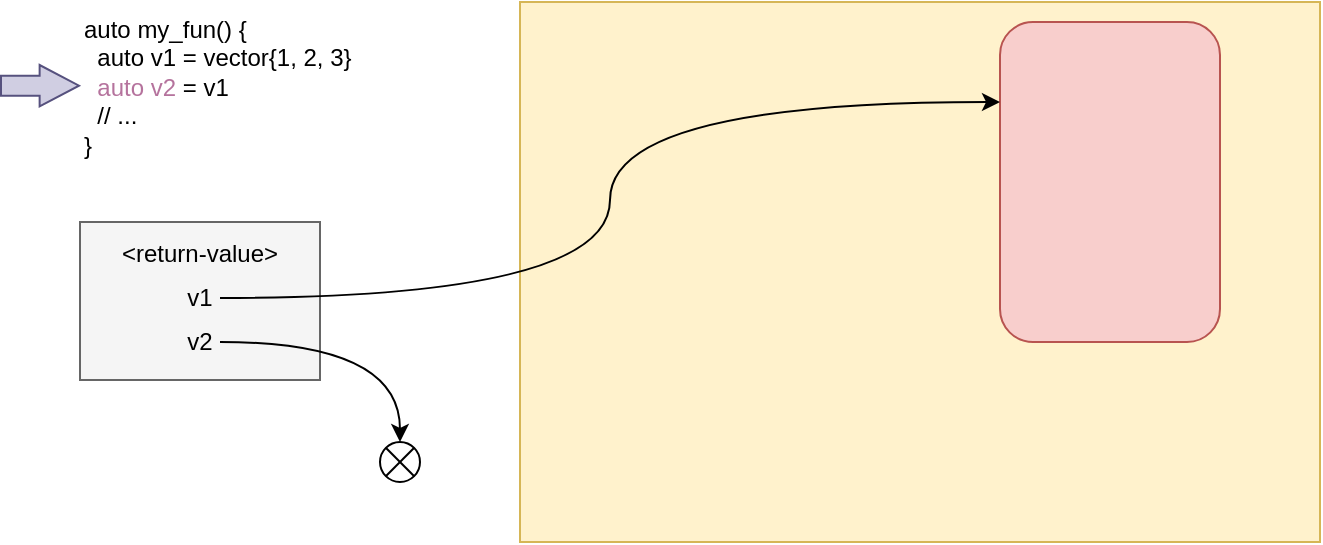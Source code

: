 <mxfile version="16.1.2" type="device"><diagram id="kzGHKFvK9nS3FoZJx1ub" name="Page-1"><mxGraphModel dx="1102" dy="1025" grid="1" gridSize="10" guides="1" tooltips="1" connect="1" arrows="1" fold="1" page="1" pageScale="1" pageWidth="827" pageHeight="1169" math="0" shadow="0"><root><mxCell id="0"/><mxCell id="1" parent="0"/><mxCell id="2X_FncriPayeMaECkJZU-1" value="" style="rounded=0;whiteSpace=wrap;html=1;fillColor=#f5f5f5;fontColor=#333333;strokeColor=#666666;" parent="1" vertex="1"><mxGeometry x="80" y="140" width="120" height="79" as="geometry"/></mxCell><mxCell id="2X_FncriPayeMaECkJZU-2" value="" style="rounded=0;whiteSpace=wrap;html=1;fillColor=#fff2cc;strokeColor=#d6b656;" parent="1" vertex="1"><mxGeometry x="300" y="30" width="400" height="270" as="geometry"/></mxCell><mxCell id="2X_FncriPayeMaECkJZU-3" value="" style="rounded=1;whiteSpace=wrap;html=1;fillColor=#f8cecc;strokeColor=#b85450;" parent="1" vertex="1"><mxGeometry x="540" y="40" width="110" height="160" as="geometry"/></mxCell><mxCell id="2X_FncriPayeMaECkJZU-8" style="edgeStyle=orthogonalEdgeStyle;rounded=0;orthogonalLoop=1;jettySize=auto;html=1;entryX=0;entryY=0.25;entryDx=0;entryDy=0;curved=1;" parent="1" source="2X_FncriPayeMaECkJZU-5" target="2X_FncriPayeMaECkJZU-3" edge="1"><mxGeometry relative="1" as="geometry"/></mxCell><mxCell id="2X_FncriPayeMaECkJZU-5" value="v1" style="text;html=1;strokeColor=none;fillColor=none;align=center;verticalAlign=middle;whiteSpace=wrap;rounded=0;" parent="1" vertex="1"><mxGeometry x="130" y="168" width="20" height="20" as="geometry"/></mxCell><mxCell id="2X_FncriPayeMaECkJZU-13" style="edgeStyle=orthogonalEdgeStyle;curved=1;rounded=0;orthogonalLoop=1;jettySize=auto;html=1;entryX=0.5;entryY=0;entryDx=0;entryDy=0;" parent="1" source="2X_FncriPayeMaECkJZU-6" target="2X_FncriPayeMaECkJZU-14" edge="1"><mxGeometry relative="1" as="geometry"><mxPoint x="240" y="240.0" as="targetPoint"/></mxGeometry></mxCell><mxCell id="2X_FncriPayeMaECkJZU-6" value="v2" style="text;html=1;strokeColor=none;fillColor=none;align=center;verticalAlign=middle;whiteSpace=wrap;rounded=0;" parent="1" vertex="1"><mxGeometry x="130" y="190" width="20" height="20" as="geometry"/></mxCell><mxCell id="2X_FncriPayeMaECkJZU-7" value="&amp;lt;return-value&amp;gt;" style="text;html=1;strokeColor=none;fillColor=none;align=center;verticalAlign=middle;whiteSpace=wrap;rounded=0;" parent="1" vertex="1"><mxGeometry x="80" y="146" width="120" height="20" as="geometry"/></mxCell><mxCell id="2X_FncriPayeMaECkJZU-11" value="auto my_fun() {&lt;br&gt;&amp;nbsp; auto v1 = vector{1, 2, 3}&lt;br&gt;&amp;nbsp; &lt;font color=&quot;#b5739d&quot;&gt;auto v2&lt;/font&gt; = v1&lt;br&gt;&amp;nbsp; // ...&lt;br&gt;}" style="text;html=1;strokeColor=none;fillColor=none;align=left;verticalAlign=top;whiteSpace=wrap;rounded=0;labelPosition=center;verticalLabelPosition=middle;" parent="1" vertex="1"><mxGeometry x="80" y="30" width="150" height="110" as="geometry"/></mxCell><mxCell id="2X_FncriPayeMaECkJZU-12" value="" style="shape=flexArrow;endArrow=classic;html=1;rounded=0;curved=1;endWidth=9.722;endSize=6.228;fillColor=#d0cee2;strokeColor=#56517e;" parent="1" edge="1"><mxGeometry width="50" height="50" relative="1" as="geometry"><mxPoint x="40" y="71.86" as="sourcePoint"/><mxPoint x="80" y="71.86" as="targetPoint"/></mxGeometry></mxCell><mxCell id="2X_FncriPayeMaECkJZU-14" value="" style="shape=sumEllipse;perimeter=ellipsePerimeter;whiteSpace=wrap;html=1;backgroundOutline=1;" parent="1" vertex="1"><mxGeometry x="230" y="250" width="20" height="20" as="geometry"/></mxCell></root></mxGraphModel></diagram></mxfile>